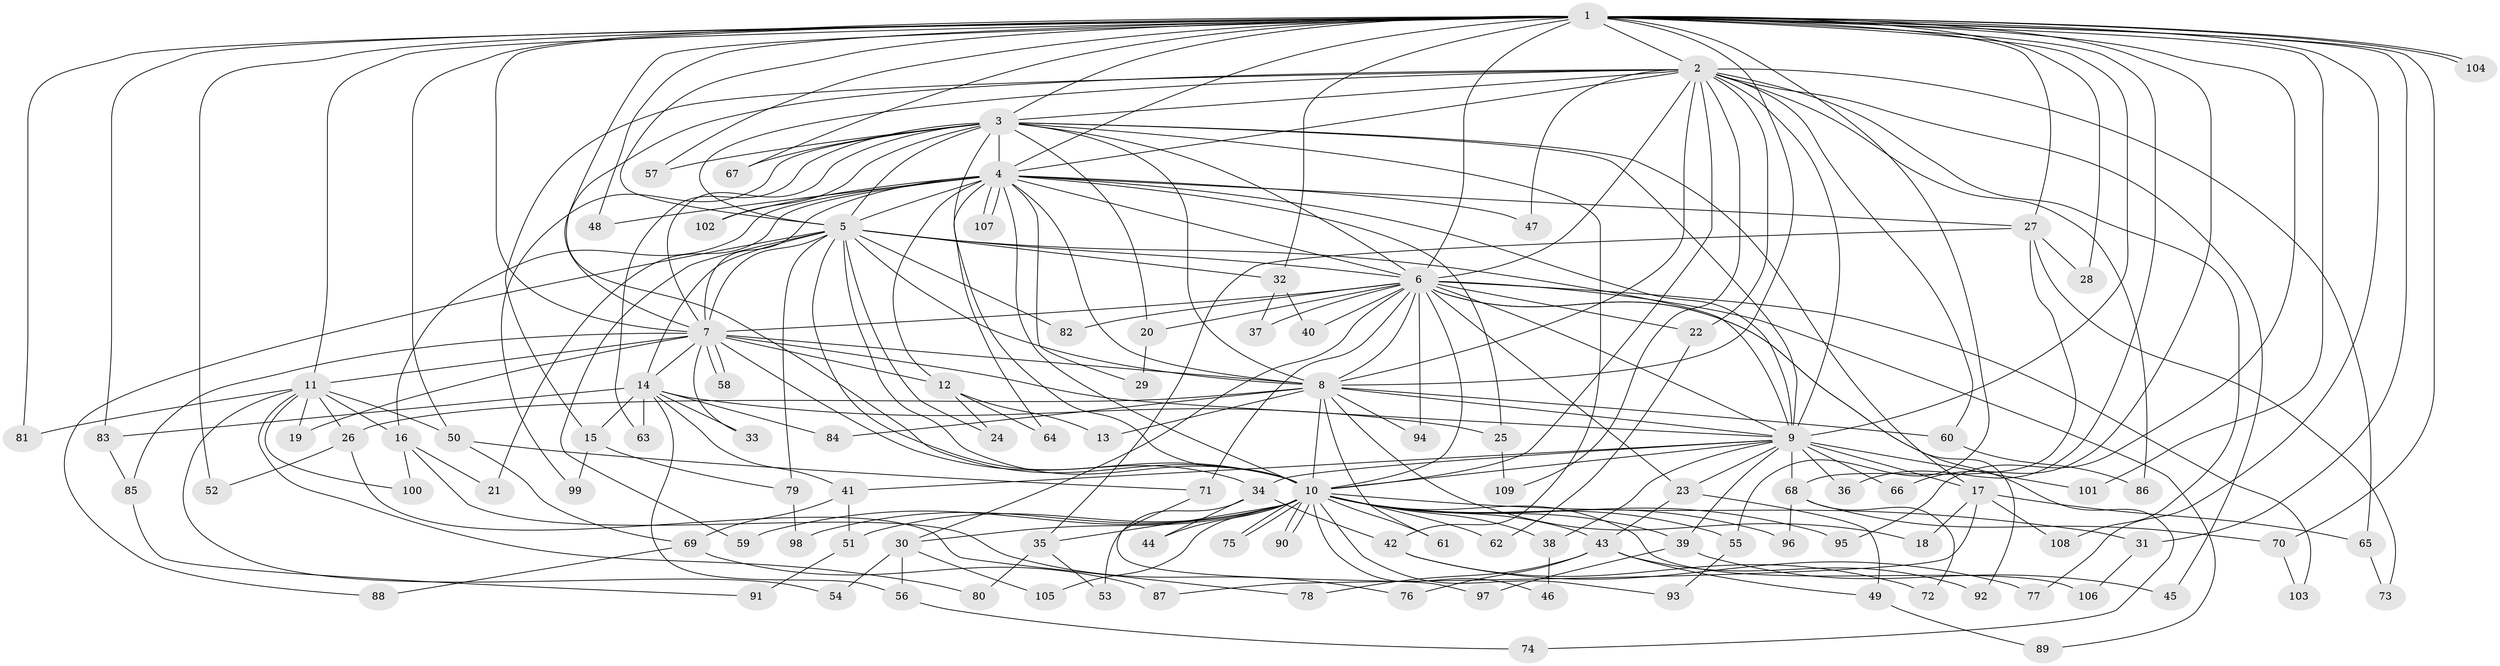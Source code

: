 // coarse degree distribution, {1: 0.375, 2: 0.34375, 3: 0.09375, 18: 0.03125, 14: 0.03125, 4: 0.03125, 11: 0.0625, 5: 0.03125}
// Generated by graph-tools (version 1.1) at 2025/46/03/04/25 21:46:46]
// undirected, 109 vertices, 243 edges
graph export_dot {
graph [start="1"]
  node [color=gray90,style=filled];
  1;
  2;
  3;
  4;
  5;
  6;
  7;
  8;
  9;
  10;
  11;
  12;
  13;
  14;
  15;
  16;
  17;
  18;
  19;
  20;
  21;
  22;
  23;
  24;
  25;
  26;
  27;
  28;
  29;
  30;
  31;
  32;
  33;
  34;
  35;
  36;
  37;
  38;
  39;
  40;
  41;
  42;
  43;
  44;
  45;
  46;
  47;
  48;
  49;
  50;
  51;
  52;
  53;
  54;
  55;
  56;
  57;
  58;
  59;
  60;
  61;
  62;
  63;
  64;
  65;
  66;
  67;
  68;
  69;
  70;
  71;
  72;
  73;
  74;
  75;
  76;
  77;
  78;
  79;
  80;
  81;
  82;
  83;
  84;
  85;
  86;
  87;
  88;
  89;
  90;
  91;
  92;
  93;
  94;
  95;
  96;
  97;
  98;
  99;
  100;
  101;
  102;
  103;
  104;
  105;
  106;
  107;
  108;
  109;
  1 -- 2;
  1 -- 3;
  1 -- 4;
  1 -- 5;
  1 -- 6;
  1 -- 7;
  1 -- 8;
  1 -- 9;
  1 -- 10;
  1 -- 11;
  1 -- 27;
  1 -- 28;
  1 -- 31;
  1 -- 32;
  1 -- 36;
  1 -- 48;
  1 -- 50;
  1 -- 52;
  1 -- 55;
  1 -- 57;
  1 -- 66;
  1 -- 67;
  1 -- 70;
  1 -- 77;
  1 -- 81;
  1 -- 83;
  1 -- 95;
  1 -- 101;
  1 -- 104;
  1 -- 104;
  2 -- 3;
  2 -- 4;
  2 -- 5;
  2 -- 6;
  2 -- 7;
  2 -- 8;
  2 -- 9;
  2 -- 10;
  2 -- 15;
  2 -- 22;
  2 -- 45;
  2 -- 47;
  2 -- 60;
  2 -- 65;
  2 -- 86;
  2 -- 108;
  2 -- 109;
  3 -- 4;
  3 -- 5;
  3 -- 6;
  3 -- 7;
  3 -- 8;
  3 -- 9;
  3 -- 10;
  3 -- 17;
  3 -- 20;
  3 -- 42;
  3 -- 57;
  3 -- 63;
  3 -- 67;
  3 -- 99;
  3 -- 102;
  4 -- 5;
  4 -- 6;
  4 -- 7;
  4 -- 8;
  4 -- 9;
  4 -- 10;
  4 -- 12;
  4 -- 16;
  4 -- 21;
  4 -- 25;
  4 -- 27;
  4 -- 29;
  4 -- 47;
  4 -- 48;
  4 -- 64;
  4 -- 102;
  4 -- 107;
  4 -- 107;
  5 -- 6;
  5 -- 7;
  5 -- 8;
  5 -- 9;
  5 -- 10;
  5 -- 14;
  5 -- 24;
  5 -- 32;
  5 -- 34;
  5 -- 59;
  5 -- 79;
  5 -- 82;
  5 -- 88;
  6 -- 7;
  6 -- 8;
  6 -- 9;
  6 -- 10;
  6 -- 20;
  6 -- 22;
  6 -- 23;
  6 -- 30;
  6 -- 37;
  6 -- 40;
  6 -- 71;
  6 -- 74;
  6 -- 82;
  6 -- 89;
  6 -- 92;
  6 -- 94;
  6 -- 103;
  7 -- 8;
  7 -- 9;
  7 -- 10;
  7 -- 11;
  7 -- 12;
  7 -- 14;
  7 -- 19;
  7 -- 33;
  7 -- 58;
  7 -- 58;
  7 -- 85;
  8 -- 9;
  8 -- 10;
  8 -- 13;
  8 -- 18;
  8 -- 26;
  8 -- 60;
  8 -- 61;
  8 -- 84;
  8 -- 94;
  9 -- 10;
  9 -- 17;
  9 -- 23;
  9 -- 34;
  9 -- 36;
  9 -- 38;
  9 -- 39;
  9 -- 41;
  9 -- 66;
  9 -- 68;
  9 -- 101;
  10 -- 30;
  10 -- 31;
  10 -- 35;
  10 -- 38;
  10 -- 39;
  10 -- 43;
  10 -- 44;
  10 -- 46;
  10 -- 51;
  10 -- 55;
  10 -- 59;
  10 -- 61;
  10 -- 62;
  10 -- 75;
  10 -- 75;
  10 -- 90;
  10 -- 90;
  10 -- 93;
  10 -- 95;
  10 -- 96;
  10 -- 98;
  10 -- 105;
  10 -- 106;
  11 -- 16;
  11 -- 19;
  11 -- 26;
  11 -- 50;
  11 -- 54;
  11 -- 80;
  11 -- 81;
  11 -- 100;
  12 -- 13;
  12 -- 24;
  12 -- 64;
  14 -- 15;
  14 -- 25;
  14 -- 33;
  14 -- 41;
  14 -- 56;
  14 -- 63;
  14 -- 83;
  14 -- 84;
  15 -- 79;
  15 -- 99;
  16 -- 21;
  16 -- 76;
  16 -- 100;
  17 -- 18;
  17 -- 65;
  17 -- 87;
  17 -- 108;
  20 -- 29;
  22 -- 62;
  23 -- 43;
  23 -- 49;
  25 -- 109;
  26 -- 52;
  26 -- 78;
  27 -- 28;
  27 -- 35;
  27 -- 68;
  27 -- 73;
  30 -- 54;
  30 -- 56;
  30 -- 105;
  31 -- 106;
  32 -- 37;
  32 -- 40;
  34 -- 42;
  34 -- 44;
  34 -- 53;
  35 -- 53;
  35 -- 80;
  38 -- 46;
  39 -- 45;
  39 -- 97;
  41 -- 51;
  41 -- 69;
  42 -- 72;
  42 -- 77;
  43 -- 49;
  43 -- 76;
  43 -- 78;
  43 -- 92;
  49 -- 89;
  50 -- 69;
  50 -- 71;
  51 -- 91;
  55 -- 93;
  56 -- 74;
  60 -- 86;
  65 -- 73;
  68 -- 70;
  68 -- 72;
  68 -- 96;
  69 -- 87;
  69 -- 88;
  70 -- 103;
  71 -- 97;
  79 -- 98;
  83 -- 85;
  85 -- 91;
}
